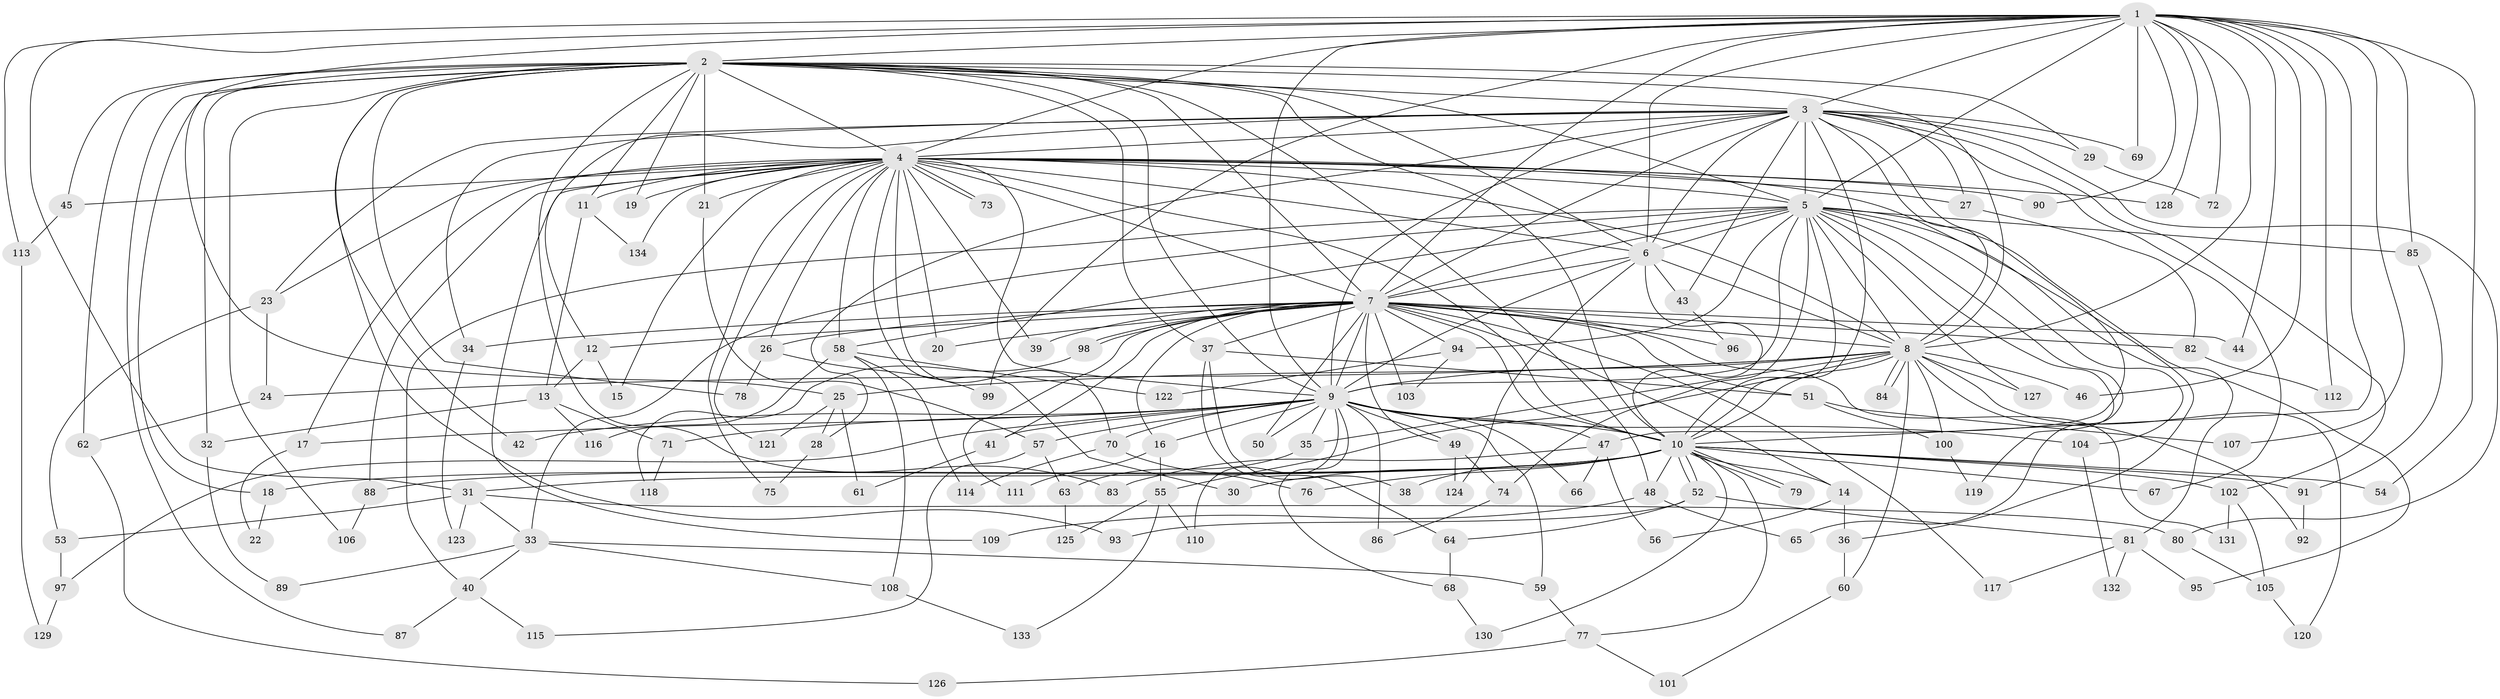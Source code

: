// coarse degree distribution, {23: 0.010101010101010102, 26: 0.010101010101010102, 21: 0.020202020202020204, 35: 0.010101010101010102, 20: 0.010101010101010102, 11: 0.010101010101010102, 27: 0.020202020202020204, 28: 0.010101010101010102, 4: 0.12121212121212122, 5: 0.06060606060606061, 2: 0.41414141414141414, 3: 0.26262626262626265, 7: 0.020202020202020204, 6: 0.010101010101010102, 1: 0.010101010101010102}
// Generated by graph-tools (version 1.1) at 2025/51/02/27/25 19:51:49]
// undirected, 134 vertices, 293 edges
graph export_dot {
graph [start="1"]
  node [color=gray90,style=filled];
  1;
  2;
  3;
  4;
  5;
  6;
  7;
  8;
  9;
  10;
  11;
  12;
  13;
  14;
  15;
  16;
  17;
  18;
  19;
  20;
  21;
  22;
  23;
  24;
  25;
  26;
  27;
  28;
  29;
  30;
  31;
  32;
  33;
  34;
  35;
  36;
  37;
  38;
  39;
  40;
  41;
  42;
  43;
  44;
  45;
  46;
  47;
  48;
  49;
  50;
  51;
  52;
  53;
  54;
  55;
  56;
  57;
  58;
  59;
  60;
  61;
  62;
  63;
  64;
  65;
  66;
  67;
  68;
  69;
  70;
  71;
  72;
  73;
  74;
  75;
  76;
  77;
  78;
  79;
  80;
  81;
  82;
  83;
  84;
  85;
  86;
  87;
  88;
  89;
  90;
  91;
  92;
  93;
  94;
  95;
  96;
  97;
  98;
  99;
  100;
  101;
  102;
  103;
  104;
  105;
  106;
  107;
  108;
  109;
  110;
  111;
  112;
  113;
  114;
  115;
  116;
  117;
  118;
  119;
  120;
  121;
  122;
  123;
  124;
  125;
  126;
  127;
  128;
  129;
  130;
  131;
  132;
  133;
  134;
  1 -- 2;
  1 -- 3;
  1 -- 4;
  1 -- 5;
  1 -- 6;
  1 -- 7;
  1 -- 8;
  1 -- 9;
  1 -- 10;
  1 -- 25;
  1 -- 31;
  1 -- 44;
  1 -- 46;
  1 -- 54;
  1 -- 69;
  1 -- 72;
  1 -- 85;
  1 -- 90;
  1 -- 99;
  1 -- 107;
  1 -- 112;
  1 -- 113;
  1 -- 128;
  2 -- 3;
  2 -- 4;
  2 -- 5;
  2 -- 6;
  2 -- 7;
  2 -- 8;
  2 -- 9;
  2 -- 10;
  2 -- 11;
  2 -- 18;
  2 -- 19;
  2 -- 21;
  2 -- 29;
  2 -- 32;
  2 -- 37;
  2 -- 42;
  2 -- 45;
  2 -- 48;
  2 -- 62;
  2 -- 78;
  2 -- 83;
  2 -- 87;
  2 -- 93;
  2 -- 106;
  3 -- 4;
  3 -- 5;
  3 -- 6;
  3 -- 7;
  3 -- 8;
  3 -- 9;
  3 -- 10;
  3 -- 12;
  3 -- 23;
  3 -- 27;
  3 -- 28;
  3 -- 29;
  3 -- 34;
  3 -- 43;
  3 -- 47;
  3 -- 67;
  3 -- 69;
  3 -- 80;
  3 -- 102;
  4 -- 5;
  4 -- 6;
  4 -- 7;
  4 -- 8;
  4 -- 9;
  4 -- 10;
  4 -- 11;
  4 -- 15;
  4 -- 17;
  4 -- 19;
  4 -- 20;
  4 -- 21;
  4 -- 23;
  4 -- 26;
  4 -- 27;
  4 -- 30;
  4 -- 36;
  4 -- 39;
  4 -- 45;
  4 -- 58;
  4 -- 70;
  4 -- 73;
  4 -- 73;
  4 -- 75;
  4 -- 88;
  4 -- 90;
  4 -- 109;
  4 -- 121;
  4 -- 128;
  4 -- 134;
  5 -- 6;
  5 -- 7;
  5 -- 8;
  5 -- 9;
  5 -- 10;
  5 -- 33;
  5 -- 40;
  5 -- 58;
  5 -- 65;
  5 -- 74;
  5 -- 81;
  5 -- 85;
  5 -- 94;
  5 -- 95;
  5 -- 104;
  5 -- 119;
  5 -- 127;
  6 -- 7;
  6 -- 8;
  6 -- 9;
  6 -- 10;
  6 -- 43;
  6 -- 124;
  7 -- 8;
  7 -- 9;
  7 -- 10;
  7 -- 12;
  7 -- 14;
  7 -- 16;
  7 -- 20;
  7 -- 26;
  7 -- 34;
  7 -- 37;
  7 -- 39;
  7 -- 41;
  7 -- 44;
  7 -- 49;
  7 -- 50;
  7 -- 51;
  7 -- 82;
  7 -- 94;
  7 -- 96;
  7 -- 98;
  7 -- 98;
  7 -- 103;
  7 -- 111;
  7 -- 117;
  7 -- 131;
  8 -- 9;
  8 -- 10;
  8 -- 24;
  8 -- 25;
  8 -- 35;
  8 -- 46;
  8 -- 55;
  8 -- 60;
  8 -- 84;
  8 -- 84;
  8 -- 92;
  8 -- 100;
  8 -- 120;
  8 -- 127;
  9 -- 10;
  9 -- 16;
  9 -- 17;
  9 -- 35;
  9 -- 41;
  9 -- 42;
  9 -- 47;
  9 -- 49;
  9 -- 50;
  9 -- 57;
  9 -- 59;
  9 -- 66;
  9 -- 68;
  9 -- 70;
  9 -- 71;
  9 -- 86;
  9 -- 97;
  9 -- 104;
  9 -- 110;
  10 -- 14;
  10 -- 18;
  10 -- 30;
  10 -- 31;
  10 -- 38;
  10 -- 48;
  10 -- 52;
  10 -- 52;
  10 -- 54;
  10 -- 67;
  10 -- 76;
  10 -- 77;
  10 -- 79;
  10 -- 79;
  10 -- 88;
  10 -- 91;
  10 -- 102;
  10 -- 130;
  11 -- 13;
  11 -- 134;
  12 -- 13;
  12 -- 15;
  13 -- 32;
  13 -- 71;
  13 -- 116;
  14 -- 36;
  14 -- 56;
  16 -- 55;
  16 -- 111;
  17 -- 22;
  18 -- 22;
  21 -- 57;
  23 -- 24;
  23 -- 53;
  24 -- 62;
  25 -- 28;
  25 -- 61;
  25 -- 121;
  26 -- 78;
  26 -- 99;
  27 -- 82;
  28 -- 75;
  29 -- 72;
  31 -- 33;
  31 -- 53;
  31 -- 80;
  31 -- 123;
  32 -- 89;
  33 -- 40;
  33 -- 59;
  33 -- 89;
  33 -- 108;
  34 -- 123;
  35 -- 63;
  36 -- 60;
  37 -- 38;
  37 -- 51;
  37 -- 64;
  40 -- 87;
  40 -- 115;
  41 -- 61;
  43 -- 96;
  45 -- 113;
  47 -- 56;
  47 -- 66;
  47 -- 83;
  48 -- 65;
  48 -- 109;
  49 -- 74;
  49 -- 124;
  51 -- 100;
  51 -- 107;
  52 -- 64;
  52 -- 81;
  52 -- 93;
  53 -- 97;
  55 -- 110;
  55 -- 125;
  55 -- 133;
  57 -- 63;
  57 -- 115;
  58 -- 108;
  58 -- 114;
  58 -- 116;
  58 -- 122;
  59 -- 77;
  60 -- 101;
  62 -- 126;
  63 -- 125;
  64 -- 68;
  68 -- 130;
  70 -- 76;
  70 -- 114;
  71 -- 118;
  74 -- 86;
  77 -- 101;
  77 -- 126;
  80 -- 105;
  81 -- 95;
  81 -- 117;
  81 -- 132;
  82 -- 112;
  85 -- 91;
  88 -- 106;
  91 -- 92;
  94 -- 103;
  94 -- 122;
  97 -- 129;
  98 -- 118;
  100 -- 119;
  102 -- 105;
  102 -- 131;
  104 -- 132;
  105 -- 120;
  108 -- 133;
  113 -- 129;
}
